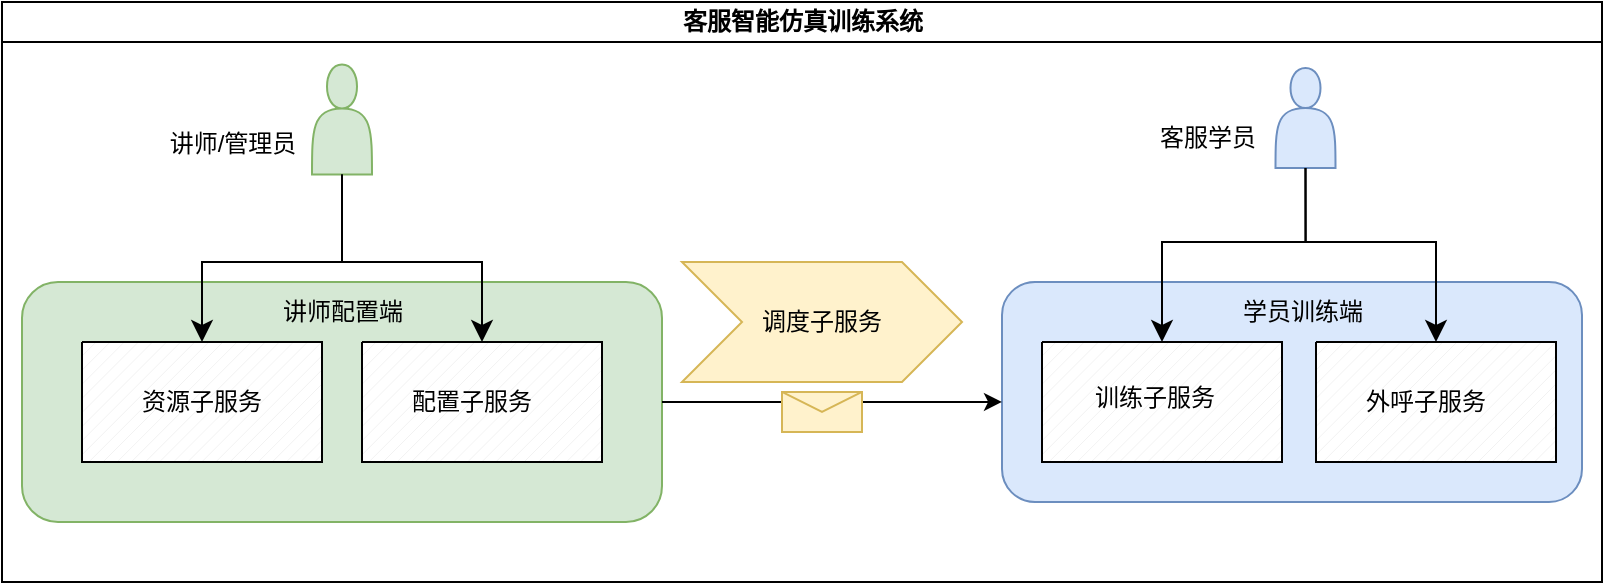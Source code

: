 <mxfile version="24.8.9">
  <diagram id="prtHgNgQTEPvFCAcTncT" name="Page-1">
    <mxGraphModel dx="834" dy="455" grid="1" gridSize="10" guides="1" tooltips="1" connect="1" arrows="1" fold="1" page="1" pageScale="1" pageWidth="827" pageHeight="1169" math="0" shadow="0">
      <root>
        <mxCell id="0" />
        <mxCell id="1" parent="0" />
        <mxCell id="dNxyNK7c78bLwvsdeMH5-11" value="客服智能仿真训练系统" style="swimlane;html=1;startSize=20;horizontal=1;containerType=tree;glass=0;" parent="1" vertex="1">
          <mxGeometry x="60" y="100" width="800" height="290" as="geometry">
            <mxRectangle x="40" y="70" width="160" height="30" as="alternateBounds" />
          </mxGeometry>
        </mxCell>
        <mxCell id="OiEEZqpqR0XN_35u4JpA-22" value="" style="html=1;shadow=0;dashed=0;align=center;verticalAlign=middle;shape=mxgraph.arrows2.arrow;dy=0;dx=30;notch=30;fillColor=#fff2cc;strokeColor=#d6b656;" vertex="1" parent="dNxyNK7c78bLwvsdeMH5-11">
          <mxGeometry x="340" y="130" width="140" height="60" as="geometry" />
        </mxCell>
        <mxCell id="OiEEZqpqR0XN_35u4JpA-4" value="" style="rounded=1;whiteSpace=wrap;html=1;fillColor=#dae8fc;strokeColor=#6c8ebf;" vertex="1" parent="dNxyNK7c78bLwvsdeMH5-11">
          <mxGeometry x="500" y="140" width="290" height="110" as="geometry" />
        </mxCell>
        <mxCell id="BFaYnIXH9BYEE6GlVEZw-7" value="调度子服务" style="text;html=1;align=center;verticalAlign=middle;whiteSpace=wrap;rounded=0;" parent="dNxyNK7c78bLwvsdeMH5-11" vertex="1">
          <mxGeometry x="365" y="145" width="90" height="30" as="geometry" />
        </mxCell>
        <mxCell id="BFaYnIXH9BYEE6GlVEZw-8" value="" style="verticalLabelPosition=bottom;verticalAlign=top;html=1;shape=mxgraph.basic.patternFillRect;fillStyle=diag;step=5;fillStrokeWidth=0.2;fillStrokeColor=#dddddd;" parent="dNxyNK7c78bLwvsdeMH5-11" vertex="1">
          <mxGeometry x="520" y="170" width="120" height="60" as="geometry" />
        </mxCell>
        <mxCell id="BFaYnIXH9BYEE6GlVEZw-9" value="训练子服务" style="text;html=1;align=center;verticalAlign=middle;whiteSpace=wrap;rounded=0;" parent="dNxyNK7c78bLwvsdeMH5-11" vertex="1">
          <mxGeometry x="530" y="180" width="93" height="35" as="geometry" />
        </mxCell>
        <mxCell id="BFaYnIXH9BYEE6GlVEZw-10" value="" style="verticalLabelPosition=bottom;verticalAlign=top;html=1;shape=mxgraph.basic.patternFillRect;fillStyle=diag;step=5;fillStrokeWidth=0.2;fillStrokeColor=#dddddd;" parent="dNxyNK7c78bLwvsdeMH5-11" vertex="1">
          <mxGeometry x="657" y="170" width="120" height="60" as="geometry" />
        </mxCell>
        <mxCell id="BFaYnIXH9BYEE6GlVEZw-11" value="外呼子服务" style="text;html=1;align=center;verticalAlign=middle;whiteSpace=wrap;rounded=0;" parent="dNxyNK7c78bLwvsdeMH5-11" vertex="1">
          <mxGeometry x="667" y="185" width="90" height="30" as="geometry" />
        </mxCell>
        <mxCell id="BFaYnIXH9BYEE6GlVEZw-17" value="" style="shape=actor;whiteSpace=wrap;html=1;fillColor=#d5e8d4;strokeColor=#82b366;" parent="dNxyNK7c78bLwvsdeMH5-11" vertex="1">
          <mxGeometry x="155" y="31.25" width="30" height="55" as="geometry" />
        </mxCell>
        <mxCell id="BFaYnIXH9BYEE6GlVEZw-20" value="" style="shape=actor;whiteSpace=wrap;html=1;fillColor=#dae8fc;strokeColor=#6c8ebf;" parent="dNxyNK7c78bLwvsdeMH5-11" vertex="1">
          <mxGeometry x="636.75" y="33" width="30" height="50" as="geometry" />
        </mxCell>
        <mxCell id="BFaYnIXH9BYEE6GlVEZw-21" value="学员训练端" style="text;html=1;align=center;verticalAlign=middle;resizable=0;points=[];autosize=1;strokeColor=none;fillColor=none;" parent="dNxyNK7c78bLwvsdeMH5-11" vertex="1">
          <mxGeometry x="610" y="140" width="80" height="30" as="geometry" />
        </mxCell>
        <mxCell id="OiEEZqpqR0XN_35u4JpA-3" value="" style="rounded=1;whiteSpace=wrap;html=1;fillColor=#d5e8d4;strokeColor=#82b366;" vertex="1" parent="dNxyNK7c78bLwvsdeMH5-11">
          <mxGeometry x="10" y="140" width="320" height="120" as="geometry" />
        </mxCell>
        <mxCell id="BFaYnIXH9BYEE6GlVEZw-1" value="" style="verticalLabelPosition=bottom;verticalAlign=top;html=1;shape=mxgraph.basic.patternFillRect;fillStyle=diag;step=5;fillStrokeWidth=0.2;fillStrokeColor=#dddddd;" parent="dNxyNK7c78bLwvsdeMH5-11" vertex="1">
          <mxGeometry x="40" y="170" width="120" height="60" as="geometry" />
        </mxCell>
        <mxCell id="BFaYnIXH9BYEE6GlVEZw-2" value="资源子服务" style="text;html=1;align=center;verticalAlign=middle;whiteSpace=wrap;rounded=0;" parent="dNxyNK7c78bLwvsdeMH5-11" vertex="1">
          <mxGeometry x="55" y="185" width="90" height="30" as="geometry" />
        </mxCell>
        <mxCell id="BFaYnIXH9BYEE6GlVEZw-4" value="" style="verticalLabelPosition=bottom;verticalAlign=top;html=1;shape=mxgraph.basic.patternFillRect;fillStyle=diag;step=5;fillStrokeWidth=0.2;fillStrokeColor=#dddddd;" parent="dNxyNK7c78bLwvsdeMH5-11" vertex="1">
          <mxGeometry x="180" y="170" width="120" height="60" as="geometry" />
        </mxCell>
        <mxCell id="BFaYnIXH9BYEE6GlVEZw-5" value="配置子服务" style="text;html=1;align=center;verticalAlign=middle;whiteSpace=wrap;rounded=0;" parent="dNxyNK7c78bLwvsdeMH5-11" vertex="1">
          <mxGeometry x="190" y="185" width="90" height="30" as="geometry" />
        </mxCell>
        <mxCell id="BFaYnIXH9BYEE6GlVEZw-18" value="讲师配置端" style="text;html=1;align=center;verticalAlign=middle;resizable=0;points=[];autosize=1;strokeColor=none;fillColor=none;" parent="dNxyNK7c78bLwvsdeMH5-11" vertex="1">
          <mxGeometry x="130" y="140" width="80" height="30" as="geometry" />
        </mxCell>
        <mxCell id="OiEEZqpqR0XN_35u4JpA-17" value="客服学员" style="text;html=1;align=center;verticalAlign=middle;whiteSpace=wrap;rounded=0;" vertex="1" parent="dNxyNK7c78bLwvsdeMH5-11">
          <mxGeometry x="573.25" y="53" width="60" height="30" as="geometry" />
        </mxCell>
        <mxCell id="OiEEZqpqR0XN_35u4JpA-19" value="" style="endArrow=classic;html=1;rounded=0;exitX=1;exitY=0.5;exitDx=0;exitDy=0;entryX=0;entryY=0.545;entryDx=0;entryDy=0;entryPerimeter=0;" edge="1" parent="dNxyNK7c78bLwvsdeMH5-11" source="OiEEZqpqR0XN_35u4JpA-3" target="OiEEZqpqR0XN_35u4JpA-4">
          <mxGeometry relative="1" as="geometry">
            <mxPoint x="340" y="240" as="sourcePoint" />
            <mxPoint x="490" y="200" as="targetPoint" />
          </mxGeometry>
        </mxCell>
        <mxCell id="OiEEZqpqR0XN_35u4JpA-20" value="" style="shape=message;html=1;outlineConnect=0;fillColor=#fff2cc;strokeColor=#d6b656;" vertex="1" parent="OiEEZqpqR0XN_35u4JpA-19">
          <mxGeometry width="40" height="20" relative="1" as="geometry">
            <mxPoint x="-25" y="-5" as="offset" />
          </mxGeometry>
        </mxCell>
        <mxCell id="OiEEZqpqR0XN_35u4JpA-7" value="讲师/管理员" style="text;html=1;align=center;verticalAlign=middle;resizable=0;points=[];autosize=1;strokeColor=none;fillColor=none;" vertex="1" parent="dNxyNK7c78bLwvsdeMH5-11">
          <mxGeometry x="70" y="56.25" width="90" height="30" as="geometry" />
        </mxCell>
        <mxCell id="OiEEZqpqR0XN_35u4JpA-25" value="" style="edgeStyle=segmentEdgeStyle;endArrow=classic;html=1;curved=0;rounded=0;endSize=8;startSize=8;exitX=0.5;exitY=1;exitDx=0;exitDy=0;entryX=0.5;entryY=0;entryDx=0;entryDy=0;entryPerimeter=0;" edge="1" parent="dNxyNK7c78bLwvsdeMH5-11" source="BFaYnIXH9BYEE6GlVEZw-17" target="BFaYnIXH9BYEE6GlVEZw-4">
          <mxGeometry width="50" height="50" relative="1" as="geometry">
            <mxPoint x="190" y="110" as="sourcePoint" />
            <mxPoint x="240" y="60" as="targetPoint" />
            <Array as="points">
              <mxPoint x="170" y="130" />
              <mxPoint x="240" y="130" />
            </Array>
          </mxGeometry>
        </mxCell>
        <mxCell id="OiEEZqpqR0XN_35u4JpA-26" value="" style="edgeStyle=elbowEdgeStyle;elbow=vertical;endArrow=classic;html=1;curved=0;rounded=0;endSize=8;startSize=8;exitX=0.5;exitY=1;exitDx=0;exitDy=0;entryX=0.5;entryY=0;entryDx=0;entryDy=0;entryPerimeter=0;" edge="1" parent="dNxyNK7c78bLwvsdeMH5-11" source="BFaYnIXH9BYEE6GlVEZw-17" target="BFaYnIXH9BYEE6GlVEZw-1">
          <mxGeometry width="50" height="50" relative="1" as="geometry">
            <mxPoint x="90" y="140" as="sourcePoint" />
            <mxPoint x="140" y="90" as="targetPoint" />
            <Array as="points">
              <mxPoint x="130" y="130" />
            </Array>
          </mxGeometry>
        </mxCell>
        <mxCell id="OiEEZqpqR0XN_35u4JpA-28" value="" style="edgeStyle=segmentEdgeStyle;endArrow=classic;html=1;curved=0;rounded=0;endSize=8;startSize=8;exitX=0.5;exitY=1;exitDx=0;exitDy=0;entryX=0.5;entryY=0;entryDx=0;entryDy=0;entryPerimeter=0;" edge="1" parent="dNxyNK7c78bLwvsdeMH5-11" source="BFaYnIXH9BYEE6GlVEZw-20" target="BFaYnIXH9BYEE6GlVEZw-10">
          <mxGeometry width="50" height="50" relative="1" as="geometry">
            <mxPoint x="657" y="86.25" as="sourcePoint" />
            <mxPoint x="725.25" y="43.25" as="targetPoint" />
            <Array as="points">
              <mxPoint x="652" y="120" />
              <mxPoint x="717" y="120" />
            </Array>
          </mxGeometry>
        </mxCell>
        <mxCell id="OiEEZqpqR0XN_35u4JpA-29" value="" style="edgeStyle=segmentEdgeStyle;endArrow=classic;html=1;curved=0;rounded=0;endSize=8;startSize=8;exitX=0.5;exitY=1;exitDx=0;exitDy=0;entryX=0.5;entryY=0;entryDx=0;entryDy=0;entryPerimeter=0;" edge="1" parent="dNxyNK7c78bLwvsdeMH5-11" source="BFaYnIXH9BYEE6GlVEZw-20" target="BFaYnIXH9BYEE6GlVEZw-8">
          <mxGeometry width="50" height="50" relative="1" as="geometry">
            <mxPoint x="620" y="370" as="sourcePoint" />
            <mxPoint x="670" y="320" as="targetPoint" />
            <Array as="points">
              <mxPoint x="652" y="120" />
              <mxPoint x="580" y="120" />
            </Array>
          </mxGeometry>
        </mxCell>
      </root>
    </mxGraphModel>
  </diagram>
</mxfile>
